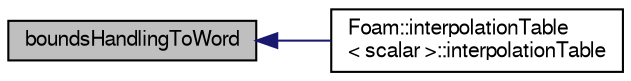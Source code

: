 digraph "boundsHandlingToWord"
{
  bgcolor="transparent";
  edge [fontname="FreeSans",fontsize="10",labelfontname="FreeSans",labelfontsize="10"];
  node [fontname="FreeSans",fontsize="10",shape=record];
  rankdir="LR";
  Node11 [label="boundsHandlingToWord",height=0.2,width=0.4,color="black", fillcolor="grey75", style="filled", fontcolor="black"];
  Node11 -> Node12 [dir="back",color="midnightblue",fontsize="10",style="solid",fontname="FreeSans"];
  Node12 [label="Foam::interpolationTable\l\< scalar \>::interpolationTable",height=0.2,width=0.4,color="black",URL="$a26734.html#a522feacbc3c352855a829d7d05813a6b",tooltip="Construct copy. "];
}
